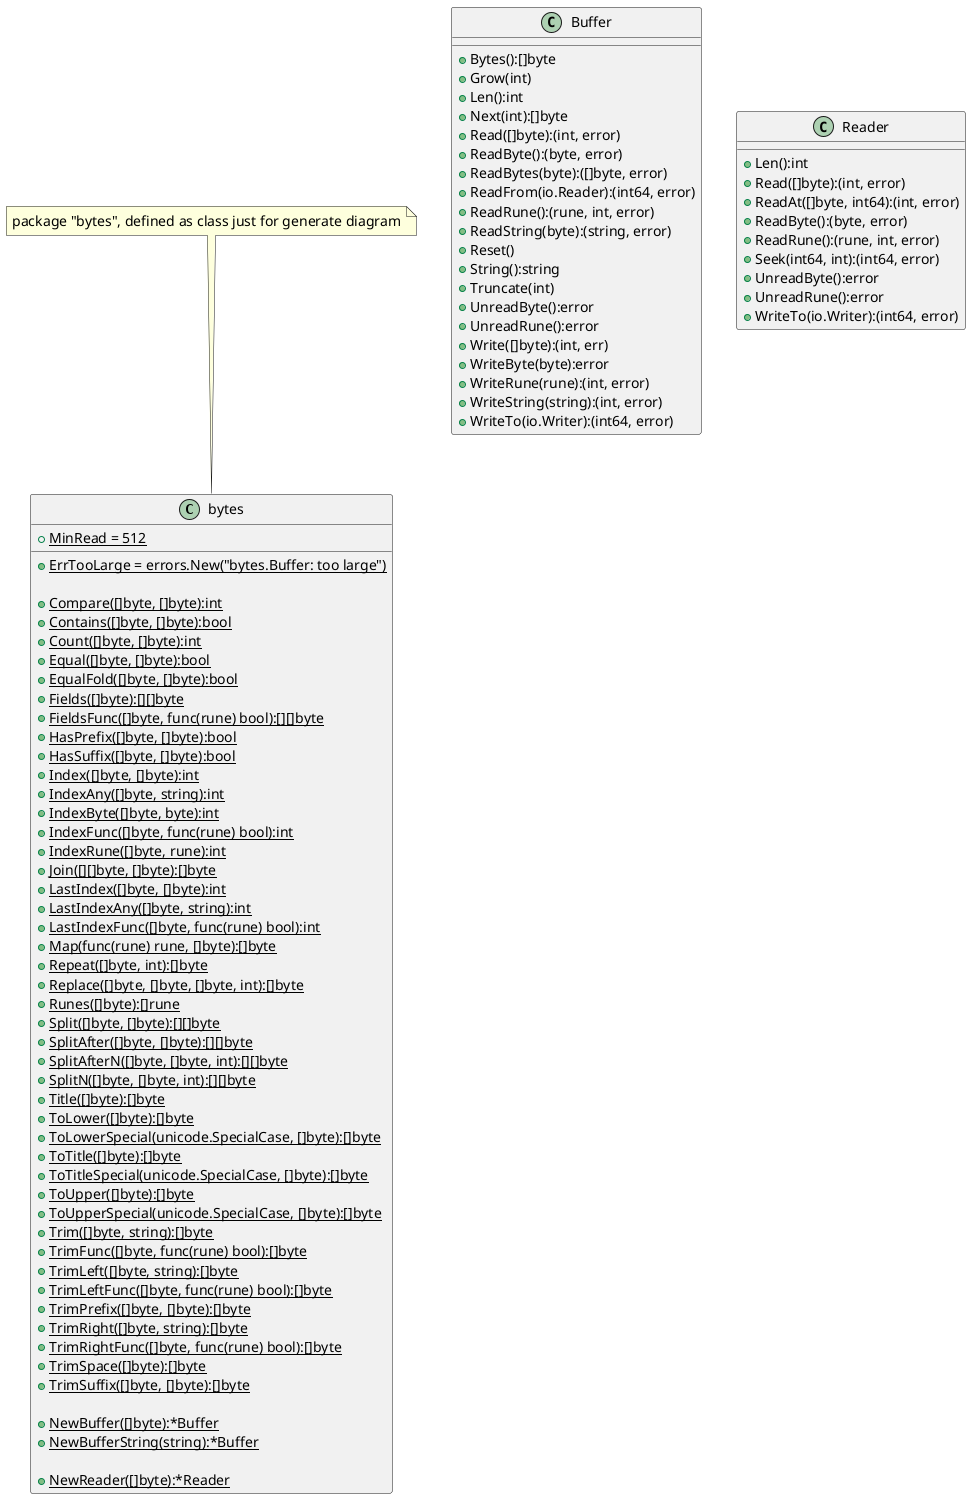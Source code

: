 @startuml
skinparam {
	defaultFontName Tohama
	defaultFontSize 14
}

class bytes {
	+{static} MinRead = 512

	+{static} ErrTooLarge = errors.New("bytes.Buffer: too large")

	+{static} Compare([]byte, []byte):int
	+{static} Contains([]byte, []byte):bool
	+{static} Count([]byte, []byte):int
	+{static} Equal([]byte, []byte):bool
	+{static} EqualFold([]byte, []byte):bool
	+{static} Fields([]byte):[][]byte
	+{static} FieldsFunc([]byte, func(rune) bool):[][]byte
	+{static} HasPrefix([]byte, []byte):bool
	+{static} HasSuffix([]byte, []byte):bool
	+{static} Index([]byte, []byte):int
	+{static} IndexAny([]byte, string):int
	+{static} IndexByte([]byte, byte):int
	+{static} IndexFunc([]byte, func(rune) bool):int
	+{static} IndexRune([]byte, rune):int
	+{static} Join([][]byte, []byte):[]byte
	+{static} LastIndex([]byte, []byte):int
	+{static} LastIndexAny([]byte, string):int
	+{static} LastIndexFunc([]byte, func(rune) bool):int
	+{static} Map(func(rune) rune, []byte):[]byte
	+{static} Repeat([]byte, int):[]byte
	+{static} Replace([]byte, []byte, []byte, int):[]byte
	+{static} Runes([]byte):[]rune
	+{static} Split([]byte, []byte):[][]byte
	+{static} SplitAfter([]byte, []byte):[][]byte
	+{static} SplitAfterN([]byte, []byte, int):[][]byte
	+{static} SplitN([]byte, []byte, int):[][]byte
	+{static} Title([]byte):[]byte
	+{static} ToLower([]byte):[]byte
	+{static} ToLowerSpecial(unicode.SpecialCase, []byte):[]byte
	+{static} ToTitle([]byte):[]byte
	+{static} ToTitleSpecial(unicode.SpecialCase, []byte):[]byte
	+{static} ToUpper([]byte):[]byte
	+{static} ToUpperSpecial(unicode.SpecialCase, []byte):[]byte
	+{static} Trim([]byte, string):[]byte
	+{static} TrimFunc([]byte, func(rune) bool):[]byte
	+{static} TrimLeft([]byte, string):[]byte
	+{static} TrimLeftFunc([]byte, func(rune) bool):[]byte
	+{static} TrimPrefix([]byte, []byte):[]byte
	+{static} TrimRight([]byte, string):[]byte
	+{static} TrimRightFunc([]byte, func(rune) bool):[]byte
	+{static} TrimSpace([]byte):[]byte
	+{static} TrimSuffix([]byte, []byte):[]byte

	+{static} NewBuffer([]byte):*Buffer
	+{static} NewBufferString(string):*Buffer

	+{static} NewReader([]byte):*Reader
}

class Buffer {
	+Bytes():[]byte
	+Grow(int)
	+Len():int
	+Next(int):[]byte
	+Read([]byte):(int, error)
	+ReadByte():(byte, error)
	+ReadBytes(byte):([]byte, error)
	+ReadFrom(io.Reader):(int64, error)
	+ReadRune():(rune, int, error)
	+ReadString(byte):(string, error)
	+Reset()
	+String():string
	+Truncate(int)
	+UnreadByte():error
	+UnreadRune():error
	+Write([]byte):(int, err)
	+WriteByte(byte):error
	+WriteRune(rune):(int, error)
	+WriteString(string):(int, error)
	+WriteTo(io.Writer):(int64, error)
}

class Reader {
	+Len():int
	+Read([]byte):(int, error)
	+ReadAt([]byte, int64):(int, error)
	+ReadByte():(byte, error)
	+ReadRune():(rune, int, error)
	+Seek(int64, int):(int64, error)
	+UnreadByte():error
	+UnreadRune():error
	+WriteTo(io.Writer):(int64, error)
}

note top of bytes: package "bytes", defined as class just for generate diagram

@enduml

